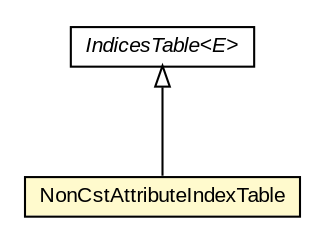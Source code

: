 #!/usr/local/bin/dot
#
# Class diagram 
# Generated by UMLGraph version 5.3 (http://www.umlgraph.org/)
#

digraph G {
	edge [fontname="arial",fontsize=10,labelfontname="arial",labelfontsize=10];
	node [fontname="arial",fontsize=10,shape=plaintext];
	nodesep=0.25;
	ranksep=0.5;
	// context.arch.discoverer.component.dataModel.NonCstAttributeIndexTable
	c95412 [label=<<table title="context.arch.discoverer.component.dataModel.NonCstAttributeIndexTable" border="0" cellborder="1" cellspacing="0" cellpadding="2" port="p" bgcolor="lemonChiffon" href="./NonCstAttributeIndexTable.html">
		<tr><td><table border="0" cellspacing="0" cellpadding="1">
<tr><td align="center" balign="center"> NonCstAttributeIndexTable </td></tr>
		</table></td></tr>
		</table>>, fontname="arial", fontcolor="black", fontsize=10.0];
	// context.arch.discoverer.component.dataModel.IndicesTable<E>
	c95413 [label=<<table title="context.arch.discoverer.component.dataModel.IndicesTable" border="0" cellborder="1" cellspacing="0" cellpadding="2" port="p" href="./IndicesTable.html">
		<tr><td><table border="0" cellspacing="0" cellpadding="1">
<tr><td align="center" balign="center"><font face="arial italic"> IndicesTable&lt;E&gt; </font></td></tr>
		</table></td></tr>
		</table>>, fontname="arial", fontcolor="black", fontsize=10.0];
	//context.arch.discoverer.component.dataModel.NonCstAttributeIndexTable extends context.arch.discoverer.component.dataModel.IndicesTable<context.arch.storage.Attribute<?>>
	c95413:p -> c95412:p [dir=back,arrowtail=empty];
}

